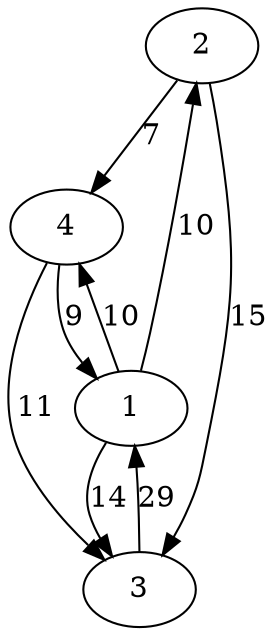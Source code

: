 digraph {
2
1
4
3
3 -> 1[label="29"]
4 -> 3[label="11"]
4 -> 1[label="9"]
1 -> 2[label="10"]
1 -> 3[label="14"]
1 -> 4[label="10"]
2 -> 3[label="15"]
2 -> 4[label="7"]
}

